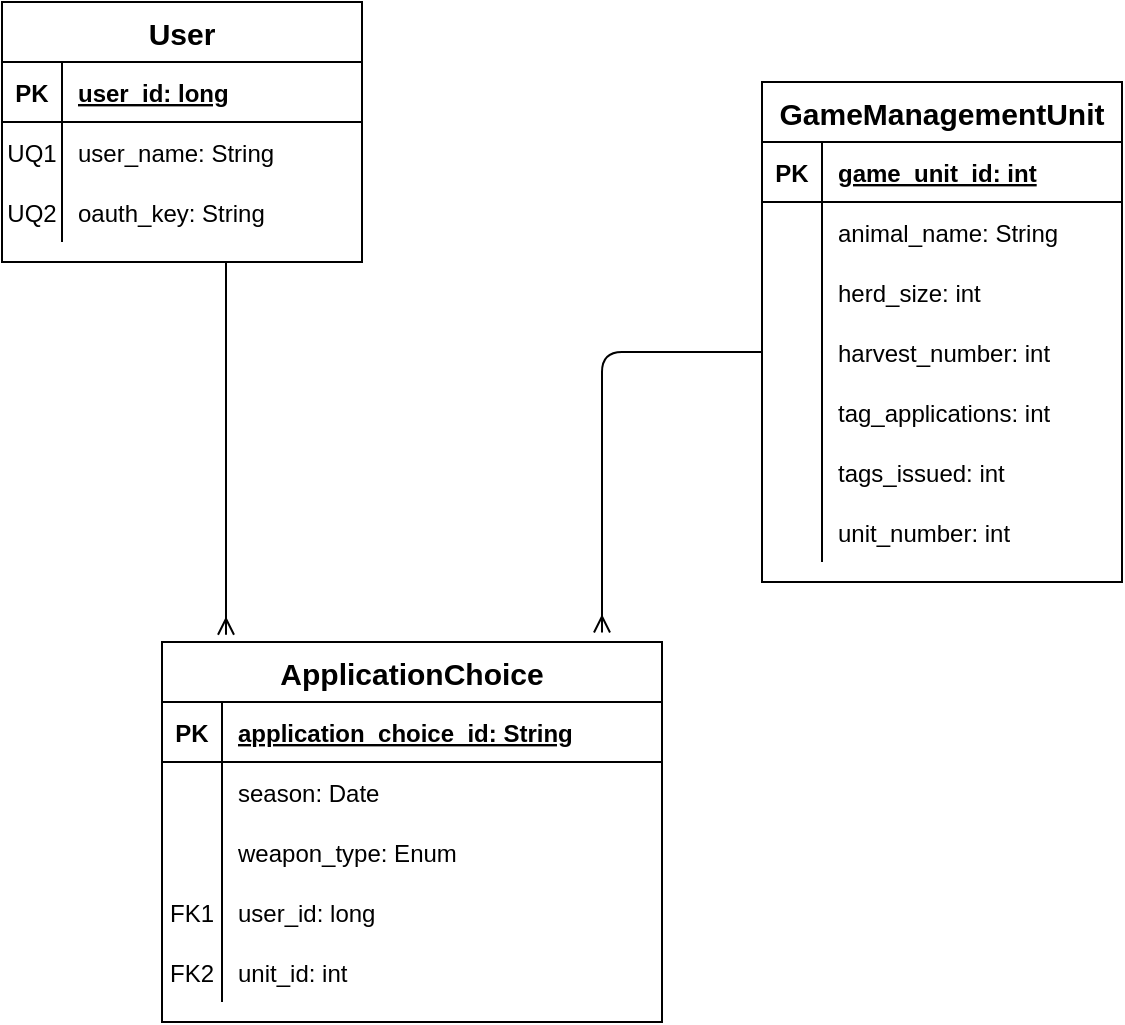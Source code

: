 <mxfile version="14.6.13" type="device"><diagram id="uRUK42f5lgnH4vc4zi7a" name="Page-1"><mxGraphModel dx="1422" dy="822" grid="1" gridSize="10" guides="1" tooltips="1" connect="1" arrows="1" fold="1" page="1" pageScale="1" pageWidth="850" pageHeight="1100" math="0" shadow="0"><root><mxCell id="0"/><mxCell id="1" parent="0"/><mxCell id="PJwLXhOvvEvRfcBVqxcT-1" value="User" style="shape=table;startSize=30;container=1;collapsible=1;childLayout=tableLayout;fixedRows=1;rowLines=0;fontStyle=1;align=center;resizeLast=1;fontSize=15;" parent="1" vertex="1"><mxGeometry x="100" y="80" width="180" height="130" as="geometry"/></mxCell><mxCell id="PJwLXhOvvEvRfcBVqxcT-2" value="" style="shape=partialRectangle;collapsible=0;dropTarget=0;pointerEvents=0;fillColor=none;top=0;left=0;bottom=1;right=0;points=[[0,0.5],[1,0.5]];portConstraint=eastwest;" parent="PJwLXhOvvEvRfcBVqxcT-1" vertex="1"><mxGeometry y="30" width="180" height="30" as="geometry"/></mxCell><mxCell id="PJwLXhOvvEvRfcBVqxcT-3" value="PK" style="shape=partialRectangle;connectable=0;fillColor=none;top=0;left=0;bottom=0;right=0;fontStyle=1;overflow=hidden;" parent="PJwLXhOvvEvRfcBVqxcT-2" vertex="1"><mxGeometry width="30" height="30" as="geometry"/></mxCell><mxCell id="PJwLXhOvvEvRfcBVqxcT-4" value="user_id: long" style="shape=partialRectangle;connectable=0;fillColor=none;top=0;left=0;bottom=0;right=0;align=left;spacingLeft=6;fontStyle=5;overflow=hidden;" parent="PJwLXhOvvEvRfcBVqxcT-2" vertex="1"><mxGeometry x="30" width="150" height="30" as="geometry"/></mxCell><mxCell id="PJwLXhOvvEvRfcBVqxcT-5" value="" style="shape=partialRectangle;collapsible=0;dropTarget=0;pointerEvents=0;fillColor=none;top=0;left=0;bottom=0;right=0;points=[[0,0.5],[1,0.5]];portConstraint=eastwest;" parent="PJwLXhOvvEvRfcBVqxcT-1" vertex="1"><mxGeometry y="60" width="180" height="30" as="geometry"/></mxCell><mxCell id="PJwLXhOvvEvRfcBVqxcT-6" value="UQ1" style="shape=partialRectangle;connectable=0;fillColor=none;top=0;left=0;bottom=0;right=0;editable=1;overflow=hidden;" parent="PJwLXhOvvEvRfcBVqxcT-5" vertex="1"><mxGeometry width="30" height="30" as="geometry"/></mxCell><mxCell id="PJwLXhOvvEvRfcBVqxcT-7" value="user_name: String" style="shape=partialRectangle;connectable=0;fillColor=none;top=0;left=0;bottom=0;right=0;align=left;spacingLeft=6;overflow=hidden;" parent="PJwLXhOvvEvRfcBVqxcT-5" vertex="1"><mxGeometry x="30" width="150" height="30" as="geometry"/></mxCell><mxCell id="PJwLXhOvvEvRfcBVqxcT-8" value="" style="shape=partialRectangle;collapsible=0;dropTarget=0;pointerEvents=0;fillColor=none;top=0;left=0;bottom=0;right=0;points=[[0,0.5],[1,0.5]];portConstraint=eastwest;" parent="PJwLXhOvvEvRfcBVqxcT-1" vertex="1"><mxGeometry y="90" width="180" height="30" as="geometry"/></mxCell><mxCell id="PJwLXhOvvEvRfcBVqxcT-9" value="UQ2" style="shape=partialRectangle;connectable=0;fillColor=none;top=0;left=0;bottom=0;right=0;editable=1;overflow=hidden;" parent="PJwLXhOvvEvRfcBVqxcT-8" vertex="1"><mxGeometry width="30" height="30" as="geometry"/></mxCell><mxCell id="PJwLXhOvvEvRfcBVqxcT-10" value="oauth_key: String" style="shape=partialRectangle;connectable=0;fillColor=none;top=0;left=0;bottom=0;right=0;align=left;spacingLeft=6;overflow=hidden;" parent="PJwLXhOvvEvRfcBVqxcT-8" vertex="1"><mxGeometry x="30" width="150" height="30" as="geometry"/></mxCell><mxCell id="Qt5ebUz5Aop_3z-QGEKD-1" value="GameManagementUnit" style="shape=table;startSize=30;container=1;collapsible=1;childLayout=tableLayout;fixedRows=1;rowLines=0;fontStyle=1;align=center;resizeLast=1;fontSize=15;" parent="1" vertex="1"><mxGeometry x="480" y="120" width="180" height="250" as="geometry"/></mxCell><mxCell id="Qt5ebUz5Aop_3z-QGEKD-2" value="" style="shape=partialRectangle;collapsible=0;dropTarget=0;pointerEvents=0;fillColor=none;top=0;left=0;bottom=1;right=0;points=[[0,0.5],[1,0.5]];portConstraint=eastwest;" parent="Qt5ebUz5Aop_3z-QGEKD-1" vertex="1"><mxGeometry y="30" width="180" height="30" as="geometry"/></mxCell><mxCell id="Qt5ebUz5Aop_3z-QGEKD-3" value="PK" style="shape=partialRectangle;connectable=0;fillColor=none;top=0;left=0;bottom=0;right=0;fontStyle=1;overflow=hidden;" parent="Qt5ebUz5Aop_3z-QGEKD-2" vertex="1"><mxGeometry width="30" height="30" as="geometry"/></mxCell><mxCell id="Qt5ebUz5Aop_3z-QGEKD-4" value="game_unit_id: int" style="shape=partialRectangle;connectable=0;fillColor=none;top=0;left=0;bottom=0;right=0;align=left;spacingLeft=6;fontStyle=5;overflow=hidden;" parent="Qt5ebUz5Aop_3z-QGEKD-2" vertex="1"><mxGeometry x="30" width="150" height="30" as="geometry"/></mxCell><mxCell id="Qt5ebUz5Aop_3z-QGEKD-5" value="" style="shape=partialRectangle;collapsible=0;dropTarget=0;pointerEvents=0;fillColor=none;top=0;left=0;bottom=0;right=0;points=[[0,0.5],[1,0.5]];portConstraint=eastwest;" parent="Qt5ebUz5Aop_3z-QGEKD-1" vertex="1"><mxGeometry y="60" width="180" height="30" as="geometry"/></mxCell><mxCell id="Qt5ebUz5Aop_3z-QGEKD-6" value="" style="shape=partialRectangle;connectable=0;fillColor=none;top=0;left=0;bottom=0;right=0;editable=1;overflow=hidden;" parent="Qt5ebUz5Aop_3z-QGEKD-5" vertex="1"><mxGeometry width="30" height="30" as="geometry"/></mxCell><mxCell id="Qt5ebUz5Aop_3z-QGEKD-7" value="animal_name: String" style="shape=partialRectangle;connectable=0;fillColor=none;top=0;left=0;bottom=0;right=0;align=left;spacingLeft=6;overflow=hidden;" parent="Qt5ebUz5Aop_3z-QGEKD-5" vertex="1"><mxGeometry x="30" width="150" height="30" as="geometry"/></mxCell><mxCell id="Qt5ebUz5Aop_3z-QGEKD-8" value="" style="shape=partialRectangle;collapsible=0;dropTarget=0;pointerEvents=0;fillColor=none;top=0;left=0;bottom=0;right=0;points=[[0,0.5],[1,0.5]];portConstraint=eastwest;" parent="Qt5ebUz5Aop_3z-QGEKD-1" vertex="1"><mxGeometry y="90" width="180" height="30" as="geometry"/></mxCell><mxCell id="Qt5ebUz5Aop_3z-QGEKD-9" value="" style="shape=partialRectangle;connectable=0;fillColor=none;top=0;left=0;bottom=0;right=0;editable=1;overflow=hidden;" parent="Qt5ebUz5Aop_3z-QGEKD-8" vertex="1"><mxGeometry width="30" height="30" as="geometry"/></mxCell><mxCell id="Qt5ebUz5Aop_3z-QGEKD-10" value="herd_size: int" style="shape=partialRectangle;connectable=0;fillColor=none;top=0;left=0;bottom=0;right=0;align=left;spacingLeft=6;overflow=hidden;" parent="Qt5ebUz5Aop_3z-QGEKD-8" vertex="1"><mxGeometry x="30" width="150" height="30" as="geometry"/></mxCell><mxCell id="Qt5ebUz5Aop_3z-QGEKD-11" value="" style="shape=partialRectangle;collapsible=0;dropTarget=0;pointerEvents=0;fillColor=none;top=0;left=0;bottom=0;right=0;points=[[0,0.5],[1,0.5]];portConstraint=eastwest;" parent="Qt5ebUz5Aop_3z-QGEKD-1" vertex="1"><mxGeometry y="120" width="180" height="30" as="geometry"/></mxCell><mxCell id="Qt5ebUz5Aop_3z-QGEKD-12" value="" style="shape=partialRectangle;connectable=0;fillColor=none;top=0;left=0;bottom=0;right=0;editable=1;overflow=hidden;" parent="Qt5ebUz5Aop_3z-QGEKD-11" vertex="1"><mxGeometry width="30" height="30" as="geometry"/></mxCell><mxCell id="Qt5ebUz5Aop_3z-QGEKD-13" value="harvest_number: int" style="shape=partialRectangle;connectable=0;fillColor=none;top=0;left=0;bottom=0;right=0;align=left;spacingLeft=6;overflow=hidden;" parent="Qt5ebUz5Aop_3z-QGEKD-11" vertex="1"><mxGeometry x="30" width="150" height="30" as="geometry"/></mxCell><mxCell id="Qt5ebUz5Aop_3z-QGEKD-14" value="" style="shape=partialRectangle;collapsible=0;dropTarget=0;pointerEvents=0;fillColor=none;top=0;left=0;bottom=0;right=0;points=[[0,0.5],[1,0.5]];portConstraint=eastwest;" parent="Qt5ebUz5Aop_3z-QGEKD-1" vertex="1"><mxGeometry y="150" width="180" height="30" as="geometry"/></mxCell><mxCell id="Qt5ebUz5Aop_3z-QGEKD-15" value="" style="shape=partialRectangle;connectable=0;fillColor=none;top=0;left=0;bottom=0;right=0;editable=1;overflow=hidden;" parent="Qt5ebUz5Aop_3z-QGEKD-14" vertex="1"><mxGeometry width="30" height="30" as="geometry"/></mxCell><mxCell id="Qt5ebUz5Aop_3z-QGEKD-16" value="tag_applications: int" style="shape=partialRectangle;connectable=0;fillColor=none;top=0;left=0;bottom=0;right=0;align=left;spacingLeft=6;overflow=hidden;" parent="Qt5ebUz5Aop_3z-QGEKD-14" vertex="1"><mxGeometry x="30" width="150" height="30" as="geometry"/></mxCell><mxCell id="Qt5ebUz5Aop_3z-QGEKD-17" value="" style="shape=partialRectangle;collapsible=0;dropTarget=0;pointerEvents=0;fillColor=none;top=0;left=0;bottom=0;right=0;points=[[0,0.5],[1,0.5]];portConstraint=eastwest;" parent="Qt5ebUz5Aop_3z-QGEKD-1" vertex="1"><mxGeometry y="180" width="180" height="30" as="geometry"/></mxCell><mxCell id="Qt5ebUz5Aop_3z-QGEKD-18" value="" style="shape=partialRectangle;connectable=0;fillColor=none;top=0;left=0;bottom=0;right=0;editable=1;overflow=hidden;" parent="Qt5ebUz5Aop_3z-QGEKD-17" vertex="1"><mxGeometry width="30" height="30" as="geometry"/></mxCell><mxCell id="Qt5ebUz5Aop_3z-QGEKD-19" value="tags_issued: int" style="shape=partialRectangle;connectable=0;fillColor=none;top=0;left=0;bottom=0;right=0;align=left;spacingLeft=6;overflow=hidden;" parent="Qt5ebUz5Aop_3z-QGEKD-17" vertex="1"><mxGeometry x="30" width="150" height="30" as="geometry"/></mxCell><mxCell id="HQxw46Knad3o2eU7DMAh-9" value="" style="shape=partialRectangle;collapsible=0;dropTarget=0;pointerEvents=0;fillColor=none;top=0;left=0;bottom=0;right=0;points=[[0,0.5],[1,0.5]];portConstraint=eastwest;" vertex="1" parent="Qt5ebUz5Aop_3z-QGEKD-1"><mxGeometry y="210" width="180" height="30" as="geometry"/></mxCell><mxCell id="HQxw46Knad3o2eU7DMAh-10" value="" style="shape=partialRectangle;connectable=0;fillColor=none;top=0;left=0;bottom=0;right=0;editable=1;overflow=hidden;" vertex="1" parent="HQxw46Knad3o2eU7DMAh-9"><mxGeometry width="30" height="30" as="geometry"/></mxCell><mxCell id="HQxw46Knad3o2eU7DMAh-11" value="unit_number: int" style="shape=partialRectangle;connectable=0;fillColor=none;top=0;left=0;bottom=0;right=0;align=left;spacingLeft=6;overflow=hidden;" vertex="1" parent="HQxw46Knad3o2eU7DMAh-9"><mxGeometry x="30" width="150" height="30" as="geometry"/></mxCell><mxCell id="Qt5ebUz5Aop_3z-QGEKD-51" value="ApplicationChoice" style="shape=table;startSize=30;container=1;collapsible=1;childLayout=tableLayout;fixedRows=1;rowLines=0;fontStyle=1;align=center;resizeLast=1;fontSize=15;" parent="1" vertex="1"><mxGeometry x="180" y="400" width="250" height="190" as="geometry"/></mxCell><mxCell id="Qt5ebUz5Aop_3z-QGEKD-52" value="" style="shape=partialRectangle;collapsible=0;dropTarget=0;pointerEvents=0;fillColor=none;top=0;left=0;bottom=1;right=0;points=[[0,0.5],[1,0.5]];portConstraint=eastwest;" parent="Qt5ebUz5Aop_3z-QGEKD-51" vertex="1"><mxGeometry y="30" width="250" height="30" as="geometry"/></mxCell><mxCell id="Qt5ebUz5Aop_3z-QGEKD-53" value="PK" style="shape=partialRectangle;connectable=0;fillColor=none;top=0;left=0;bottom=0;right=0;fontStyle=1;overflow=hidden;" parent="Qt5ebUz5Aop_3z-QGEKD-52" vertex="1"><mxGeometry width="30" height="30" as="geometry"/></mxCell><mxCell id="Qt5ebUz5Aop_3z-QGEKD-54" value="application_choice_id: String" style="shape=partialRectangle;connectable=0;fillColor=none;top=0;left=0;bottom=0;right=0;align=left;spacingLeft=6;fontStyle=5;overflow=hidden;" parent="Qt5ebUz5Aop_3z-QGEKD-52" vertex="1"><mxGeometry x="30" width="220" height="30" as="geometry"/></mxCell><mxCell id="Qt5ebUz5Aop_3z-QGEKD-55" value="" style="shape=partialRectangle;collapsible=0;dropTarget=0;pointerEvents=0;fillColor=none;top=0;left=0;bottom=0;right=0;points=[[0,0.5],[1,0.5]];portConstraint=eastwest;" parent="Qt5ebUz5Aop_3z-QGEKD-51" vertex="1"><mxGeometry y="60" width="250" height="30" as="geometry"/></mxCell><mxCell id="Qt5ebUz5Aop_3z-QGEKD-56" value="" style="shape=partialRectangle;connectable=0;fillColor=none;top=0;left=0;bottom=0;right=0;editable=1;overflow=hidden;" parent="Qt5ebUz5Aop_3z-QGEKD-55" vertex="1"><mxGeometry width="30" height="30" as="geometry"/></mxCell><mxCell id="Qt5ebUz5Aop_3z-QGEKD-57" value="season: Date" style="shape=partialRectangle;connectable=0;fillColor=none;top=0;left=0;bottom=0;right=0;align=left;spacingLeft=6;overflow=hidden;" parent="Qt5ebUz5Aop_3z-QGEKD-55" vertex="1"><mxGeometry x="30" width="220" height="30" as="geometry"/></mxCell><mxCell id="Qt5ebUz5Aop_3z-QGEKD-58" value="" style="shape=partialRectangle;collapsible=0;dropTarget=0;pointerEvents=0;fillColor=none;top=0;left=0;bottom=0;right=0;points=[[0,0.5],[1,0.5]];portConstraint=eastwest;" parent="Qt5ebUz5Aop_3z-QGEKD-51" vertex="1"><mxGeometry y="90" width="250" height="30" as="geometry"/></mxCell><mxCell id="Qt5ebUz5Aop_3z-QGEKD-59" value="" style="shape=partialRectangle;connectable=0;fillColor=none;top=0;left=0;bottom=0;right=0;editable=1;overflow=hidden;" parent="Qt5ebUz5Aop_3z-QGEKD-58" vertex="1"><mxGeometry width="30" height="30" as="geometry"/></mxCell><mxCell id="Qt5ebUz5Aop_3z-QGEKD-60" value="weapon_type: Enum" style="shape=partialRectangle;connectable=0;fillColor=none;top=0;left=0;bottom=0;right=0;align=left;spacingLeft=6;overflow=hidden;" parent="Qt5ebUz5Aop_3z-QGEKD-58" vertex="1"><mxGeometry x="30" width="220" height="30" as="geometry"/></mxCell><mxCell id="HQxw46Knad3o2eU7DMAh-1" value="" style="shape=partialRectangle;collapsible=0;dropTarget=0;pointerEvents=0;fillColor=none;top=0;left=0;bottom=0;right=0;points=[[0,0.5],[1,0.5]];portConstraint=eastwest;" vertex="1" parent="Qt5ebUz5Aop_3z-QGEKD-51"><mxGeometry y="120" width="250" height="30" as="geometry"/></mxCell><mxCell id="HQxw46Knad3o2eU7DMAh-2" value="FK1" style="shape=partialRectangle;connectable=0;fillColor=none;top=0;left=0;bottom=0;right=0;editable=1;overflow=hidden;" vertex="1" parent="HQxw46Knad3o2eU7DMAh-1"><mxGeometry width="30" height="30" as="geometry"/></mxCell><mxCell id="HQxw46Knad3o2eU7DMAh-3" value="user_id: long" style="shape=partialRectangle;connectable=0;fillColor=none;top=0;left=0;bottom=0;right=0;align=left;spacingLeft=6;overflow=hidden;" vertex="1" parent="HQxw46Knad3o2eU7DMAh-1"><mxGeometry x="30" width="220" height="30" as="geometry"/></mxCell><mxCell id="HQxw46Knad3o2eU7DMAh-6" value="" style="shape=partialRectangle;collapsible=0;dropTarget=0;pointerEvents=0;fillColor=none;top=0;left=0;bottom=0;right=0;points=[[0,0.5],[1,0.5]];portConstraint=eastwest;" vertex="1" parent="Qt5ebUz5Aop_3z-QGEKD-51"><mxGeometry y="150" width="250" height="30" as="geometry"/></mxCell><mxCell id="HQxw46Knad3o2eU7DMAh-7" value="FK2" style="shape=partialRectangle;connectable=0;fillColor=none;top=0;left=0;bottom=0;right=0;editable=1;overflow=hidden;" vertex="1" parent="HQxw46Knad3o2eU7DMAh-6"><mxGeometry width="30" height="30" as="geometry"/></mxCell><mxCell id="HQxw46Knad3o2eU7DMAh-8" value="unit_id: int" style="shape=partialRectangle;connectable=0;fillColor=none;top=0;left=0;bottom=0;right=0;align=left;spacingLeft=6;overflow=hidden;" vertex="1" parent="HQxw46Knad3o2eU7DMAh-6"><mxGeometry x="30" width="220" height="30" as="geometry"/></mxCell><mxCell id="HQxw46Knad3o2eU7DMAh-4" value="" style="fontSize=12;html=1;endArrow=ERmany;entryX=0.128;entryY=-0.019;entryDx=0;entryDy=0;entryPerimeter=0;endFill=0;" edge="1" parent="1" target="Qt5ebUz5Aop_3z-QGEKD-51"><mxGeometry width="100" height="100" relative="1" as="geometry"><mxPoint x="212" y="210" as="sourcePoint"/><mxPoint x="350" y="210" as="targetPoint"/></mxGeometry></mxCell><mxCell id="HQxw46Knad3o2eU7DMAh-5" value="" style="fontSize=12;html=1;endArrow=ERmany;edgeStyle=orthogonalEdgeStyle;exitX=0;exitY=0.5;exitDx=0;exitDy=0;entryX=0.88;entryY=-0.025;entryDx=0;entryDy=0;entryPerimeter=0;endFill=0;" edge="1" parent="1" source="Qt5ebUz5Aop_3z-QGEKD-11" target="Qt5ebUz5Aop_3z-QGEKD-51"><mxGeometry width="100" height="100" relative="1" as="geometry"><mxPoint x="400" y="170" as="sourcePoint"/><mxPoint x="400" y="390" as="targetPoint"/></mxGeometry></mxCell></root></mxGraphModel></diagram></mxfile>